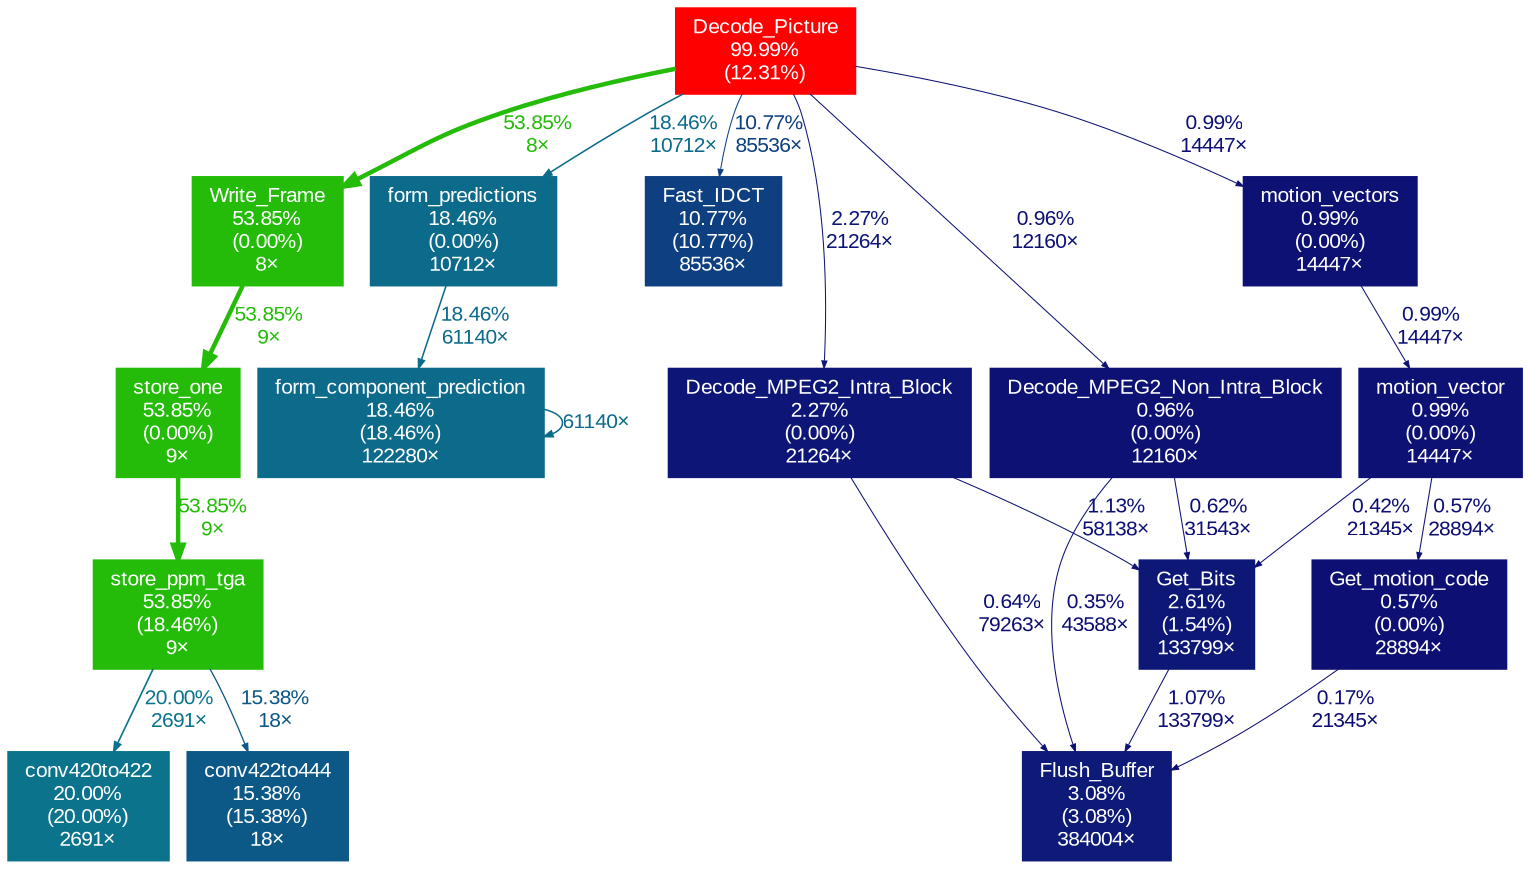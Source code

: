 digraph {
	graph [fontname=Arial, nodesep=0.125, ranksep=0.25];
	node [fontcolor=white, fontname=Arial, height=0, shape=box, style=filled, width=0];
	edge [fontname=Arial];
	1 [color="#ff0000", fontcolor="#ffffff", fontsize="10.00", label="Decode_Picture\n99.99%\n(12.31%)"];
	1 -> 4 [arrowsize="0.73", color="#24bb09", fontcolor="#24bb09", fontsize="10.00", label="53.85%\n8×", labeldistance="2.15", penwidth="2.15"];
	1 -> 7 [arrowsize="0.43", color="#0c6a8b", fontcolor="#0c6a8b", fontsize="10.00", label="18.46%\n10712×", labeldistance="0.74", penwidth="0.74"];
	1 -> 9 [arrowsize="0.35", color="#0d3f81", fontcolor="#0d3f81", fontsize="10.00", label="10.77%\n85536×", labeldistance="0.50", penwidth="0.50"];
	1 -> 12 [arrowsize="0.35", color="#0d1676", fontcolor="#0d1676", fontsize="10.00", label="2.27%\n21264×", labeldistance="0.50", penwidth="0.50"];
	1 -> 14 [arrowsize="0.35", color="#0d1174", fontcolor="#0d1174", fontsize="10.00", label="0.99%\n14447×", labeldistance="0.50", penwidth="0.50"];
	1 -> 15 [arrowsize="0.35", color="#0d1174", fontcolor="#0d1174", fontsize="10.00", label="0.96%\n12160×", labeldistance="0.50", penwidth="0.50"];
	2 [color="#24bb09", fontcolor="#ffffff", fontsize="10.00", label="store_one\n53.85%\n(0.00%)\n9×"];
	2 -> 3 [arrowsize="0.73", color="#24bb09", fontcolor="#24bb09", fontsize="10.00", label="53.85%\n9×", labeldistance="2.15", penwidth="2.15"];
	3 [color="#24bb09", fontcolor="#ffffff", fontsize="10.00", label="store_ppm_tga\n53.85%\n(18.46%)\n9×"];
	3 -> 5 [arrowsize="0.45", color="#0c738d", fontcolor="#0c738d", fontsize="10.00", label="20.00%\n2691×", labeldistance="0.80", penwidth="0.80"];
	3 -> 8 [arrowsize="0.39", color="#0c5887", fontcolor="#0c5887", fontsize="10.00", label="15.38%\n18×", labeldistance="0.62", penwidth="0.62"];
	4 [color="#24bb09", fontcolor="#ffffff", fontsize="10.00", label="Write_Frame\n53.85%\n(0.00%)\n8×"];
	4 -> 2 [arrowsize="0.73", color="#24bb09", fontcolor="#24bb09", fontsize="10.00", label="53.85%\n9×", labeldistance="2.15", penwidth="2.15"];
	5 [color="#0c738d", fontcolor="#ffffff", fontsize="10.00", label="conv420to422\n20.00%\n(20.00%)\n2691×"];
	6 [color="#0c6a8b", fontcolor="#ffffff", fontsize="10.00", label="form_component_prediction\n18.46%\n(18.46%)\n122280×"];
	6 -> 6 [arrowsize="0.43", color="#0c6a8b", fontcolor="#0c6a8b", fontsize="10.00", label="61140×", labeldistance="0.74", penwidth="0.74"];
	7 [color="#0c6a8b", fontcolor="#ffffff", fontsize="10.00", label="form_predictions\n18.46%\n(0.00%)\n10712×"];
	7 -> 6 [arrowsize="0.43", color="#0c6a8b", fontcolor="#0c6a8b", fontsize="10.00", label="18.46%\n61140×", labeldistance="0.74", penwidth="0.74"];
	8 [color="#0c5887", fontcolor="#ffffff", fontsize="10.00", label="conv422to444\n15.38%\n(15.38%)\n18×"];
	9 [color="#0d3f81", fontcolor="#ffffff", fontsize="10.00", label="Fast_IDCT\n10.77%\n(10.77%)\n85536×"];
	10 [color="#0d1a77", fontcolor="#ffffff", fontsize="10.00", label="Flush_Buffer\n3.08%\n(3.08%)\n384004×"];
	11 [color="#0d1876", fontcolor="#ffffff", fontsize="10.00", label="Get_Bits\n2.61%\n(1.54%)\n133799×"];
	11 -> 10 [arrowsize="0.35", color="#0d1174", fontcolor="#0d1174", fontsize="10.00", label="1.07%\n133799×", labeldistance="0.50", penwidth="0.50"];
	12 [color="#0d1676", fontcolor="#ffffff", fontsize="10.00", label="Decode_MPEG2_Intra_Block\n2.27%\n(0.00%)\n21264×"];
	12 -> 10 [arrowsize="0.35", color="#0d0f74", fontcolor="#0d0f74", fontsize="10.00", label="0.64%\n79263×", labeldistance="0.50", penwidth="0.50"];
	12 -> 11 [arrowsize="0.35", color="#0d1174", fontcolor="#0d1174", fontsize="10.00", label="1.13%\n58138×", labeldistance="0.50", penwidth="0.50"];
	13 [color="#0d1174", fontcolor="#ffffff", fontsize="10.00", label="motion_vector\n0.99%\n(0.00%)\n14447×"];
	13 -> 11 [arrowsize="0.35", color="#0d0e73", fontcolor="#0d0e73", fontsize="10.00", label="0.42%\n21345×", labeldistance="0.50", penwidth="0.50"];
	13 -> 16 [arrowsize="0.35", color="#0d0f73", fontcolor="#0d0f73", fontsize="10.00", label="0.57%\n28894×", labeldistance="0.50", penwidth="0.50"];
	14 [color="#0d1174", fontcolor="#ffffff", fontsize="10.00", label="motion_vectors\n0.99%\n(0.00%)\n14447×"];
	14 -> 13 [arrowsize="0.35", color="#0d1174", fontcolor="#0d1174", fontsize="10.00", label="0.99%\n14447×", labeldistance="0.50", penwidth="0.50"];
	15 [color="#0d1174", fontcolor="#ffffff", fontsize="10.00", label="Decode_MPEG2_Non_Intra_Block\n0.96%\n(0.00%)\n12160×"];
	15 -> 10 [arrowsize="0.35", color="#0d0e73", fontcolor="#0d0e73", fontsize="10.00", label="0.35%\n43588×", labeldistance="0.50", penwidth="0.50"];
	15 -> 11 [arrowsize="0.35", color="#0d0f74", fontcolor="#0d0f74", fontsize="10.00", label="0.62%\n31543×", labeldistance="0.50", penwidth="0.50"];
	16 [color="#0d0f73", fontcolor="#ffffff", fontsize="10.00", label="Get_motion_code\n0.57%\n(0.00%)\n28894×"];
	16 -> 10 [arrowsize="0.35", color="#0d0d73", fontcolor="#0d0d73", fontsize="10.00", label="0.17%\n21345×", labeldistance="0.50", penwidth="0.50"];
}
